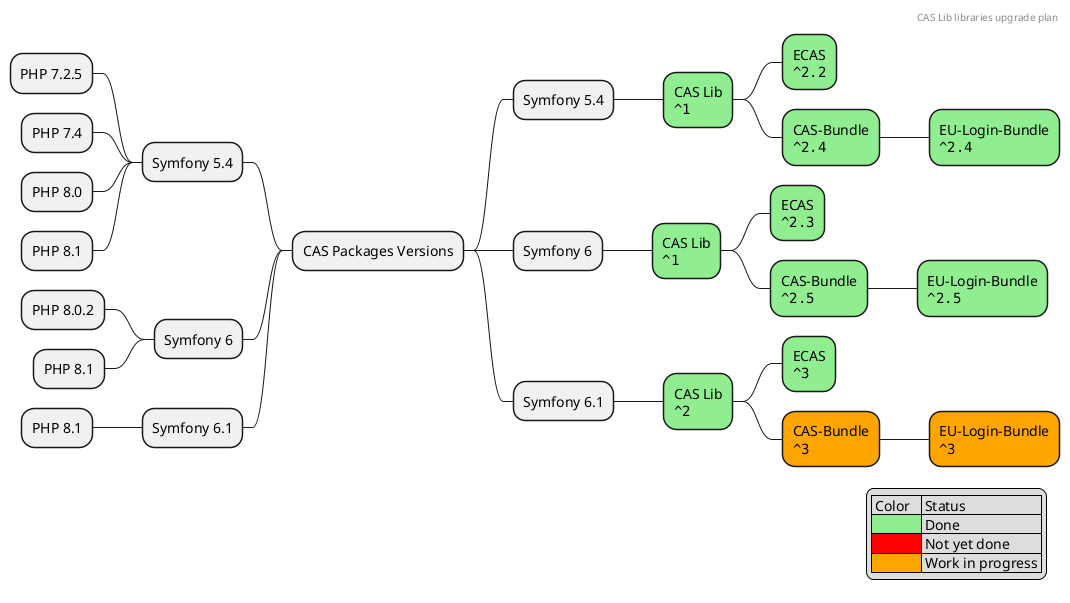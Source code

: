 @startmindmap

header
CAS Lib libraries upgrade plan
endheader

+ CAS Packages Versions
-- Symfony 5.4
--- PHP 7.2.5
--- PHP 7.4
--- PHP 8.0
--- PHP 8.1
-- Symfony 6
--- PHP 8.0.2
--- PHP 8.1
-- Symfony 6.1
--- PHP 8.1
++ Symfony 5.4
***[#lightgreen]:CAS Lib
<code>
^1
</code>;
****[#lightgreen]:ECAS
<code>
^2.2
</code>;
****[#lightgreen]:CAS-Bundle
<code>
^2.4
</code>;
*****[#lightgreen]:EU-Login-Bundle
<code>
^2.4
</code>;

++ Symfony 6
***[#lightgreen]:CAS Lib
<code>
^1
</code>;
****[#lightgreen]:ECAS
<code>
^2.3
</code>;
****[#lightgreen]:CAS-Bundle
<code>
^2.5
</code>;
*****[#lightgreen]:EU-Login-Bundle
<code>
^2.5
</code>;

++ Symfony 6.1
***[#lightgreen]:CAS Lib
<code>
^2
</code>;
****[#lightgreen]:ECAS
<code>
^3
</code>;
****[#orange]:CAS-Bundle
<code>
^3
</code>;
*****[#orange]:EU-Login-Bundle
<code>
^3
</code>;

legend right
    | Color   | Status |
    |<#90EE90>| Done |
    |<#FF0000>| Not yet done |
    |<#FFA500>| Work in progress |
endlegend
@endmindmap
